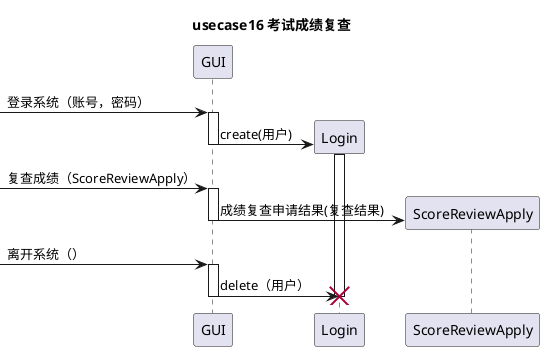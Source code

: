 @startuml
title usecase16 **考试成绩复查**


[-> GUI : 登录系统（账号，密码）
activate GUI
create Login
GUI -> Login : create(用户)
activate Login
deactivate GUI

[-> GUI : 复查成绩（ScoreReviewApply）
activate GUI
create ScoreReviewApply
GUI -> ScoreReviewApply : 成绩复查申请结果(复查结果)
deactivate GUI

[-> GUI : 离开系统（）
activate GUI

GUI -> Login : delete（用户）
destroy Login
deactivate GUI
@enduml
